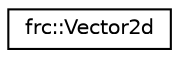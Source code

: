 digraph "Graphical Class Hierarchy"
{
  edge [fontname="Helvetica",fontsize="10",labelfontname="Helvetica",labelfontsize="10"];
  node [fontname="Helvetica",fontsize="10",shape=record];
  rankdir="LR";
  Node1 [label="frc::Vector2d",height=0.2,width=0.4,color="black", fillcolor="white", style="filled",URL="$structfrc_1_1Vector2d.html",tooltip="This is a 2D vector struct that supports basic vector operations. "];
}
